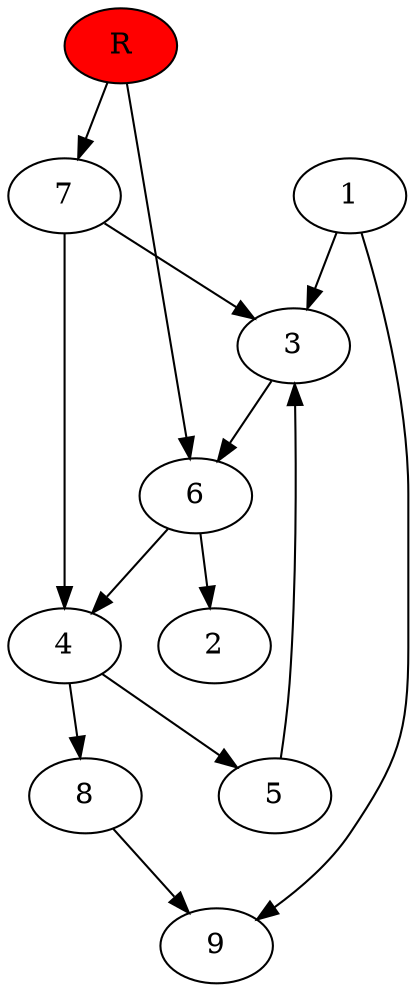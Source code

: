 digraph prb3103 {
	1
	2
	3
	4
	5
	6
	7
	8
	R [fillcolor="#ff0000" style=filled]
	1 -> 3
	1 -> 9
	3 -> 6
	4 -> 5
	4 -> 8
	5 -> 3
	6 -> 2
	6 -> 4
	7 -> 3
	7 -> 4
	8 -> 9
	R -> 6
	R -> 7
}
